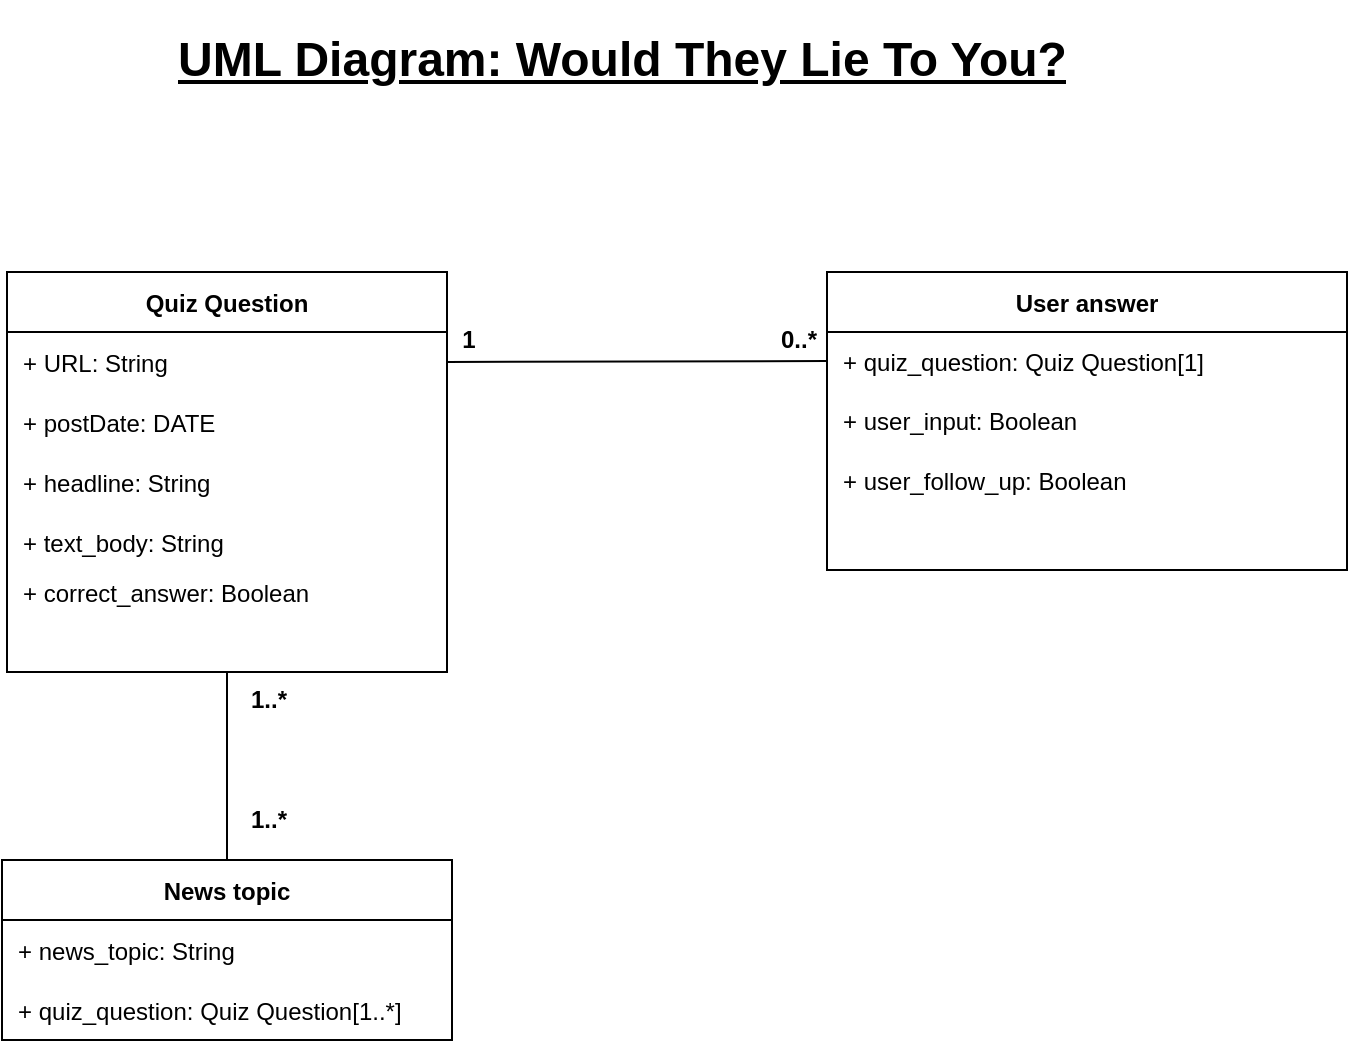 <mxfile version="14.4.8" type="github">
  <diagram name="Page-1" id="c4acf3e9-155e-7222-9cf6-157b1a14988f">
    <mxGraphModel dx="296" dy="726" grid="1" gridSize="10" guides="1" tooltips="1" connect="1" arrows="1" fold="1" page="1" pageScale="1" pageWidth="1000" pageHeight="700" background="#ffffff" math="0" shadow="0">
      <root>
        <mxCell id="0" />
        <mxCell id="1" parent="0" />
        <mxCell id="XYy4_ADjjCEbh8c2QmV2-167" value="User answer" style="shape=table;startSize=30;container=1;collapsible=1;childLayout=tableLayout;fixedRows=1;rowLines=0;fontStyle=1;align=center;resizeLast=1;" vertex="1" parent="1">
          <mxGeometry x="576.5" y="221" width="260" height="149" as="geometry" />
        </mxCell>
        <mxCell id="XYy4_ADjjCEbh8c2QmV2-171" value="" style="shape=partialRectangle;collapsible=0;dropTarget=0;pointerEvents=0;fillColor=none;points=[[0,0.5],[1,0.5]];portConstraint=eastwest;top=0;left=0;right=0;bottom=0;" vertex="1" parent="XYy4_ADjjCEbh8c2QmV2-167">
          <mxGeometry y="30" width="260" height="29" as="geometry" />
        </mxCell>
        <mxCell id="XYy4_ADjjCEbh8c2QmV2-173" value="+ quiz_question: Quiz Question[1]" style="shape=partialRectangle;overflow=hidden;connectable=0;fillColor=none;top=0;left=0;bottom=0;right=0;align=left;spacingLeft=6;" vertex="1" parent="XYy4_ADjjCEbh8c2QmV2-171">
          <mxGeometry width="260" height="29" as="geometry" />
        </mxCell>
        <mxCell id="XYy4_ADjjCEbh8c2QmV2-174" value="" style="shape=partialRectangle;collapsible=0;dropTarget=0;pointerEvents=0;fillColor=none;points=[[0,0.5],[1,0.5]];portConstraint=eastwest;top=0;left=0;right=0;bottom=0;" vertex="1" parent="XYy4_ADjjCEbh8c2QmV2-167">
          <mxGeometry y="59" width="260" height="30" as="geometry" />
        </mxCell>
        <mxCell id="XYy4_ADjjCEbh8c2QmV2-176" value="+ user_input: Boolean" style="shape=partialRectangle;overflow=hidden;connectable=0;fillColor=none;top=0;left=0;bottom=0;right=0;align=left;spacingLeft=6;" vertex="1" parent="XYy4_ADjjCEbh8c2QmV2-174">
          <mxGeometry width="260" height="30" as="geometry" />
        </mxCell>
        <mxCell id="XYy4_ADjjCEbh8c2QmV2-177" value="" style="shape=partialRectangle;collapsible=0;dropTarget=0;pointerEvents=0;fillColor=none;points=[[0,0.5],[1,0.5]];portConstraint=eastwest;top=0;left=0;right=0;bottom=0;" vertex="1" parent="XYy4_ADjjCEbh8c2QmV2-167">
          <mxGeometry y="89" width="260" height="30" as="geometry" />
        </mxCell>
        <mxCell id="XYy4_ADjjCEbh8c2QmV2-179" value="+ user_follow_up: Boolean" style="shape=partialRectangle;overflow=hidden;connectable=0;fillColor=none;top=0;left=0;bottom=0;right=0;align=left;spacingLeft=6;" vertex="1" parent="XYy4_ADjjCEbh8c2QmV2-177">
          <mxGeometry width="260" height="30" as="geometry" />
        </mxCell>
        <mxCell id="XYy4_ADjjCEbh8c2QmV2-180" value="" style="shape=partialRectangle;collapsible=0;dropTarget=0;pointerEvents=0;fillColor=none;points=[[0,0.5],[1,0.5]];portConstraint=eastwest;top=0;left=0;right=0;bottom=0;" vertex="1" parent="XYy4_ADjjCEbh8c2QmV2-167">
          <mxGeometry y="119" width="260" height="30" as="geometry" />
        </mxCell>
        <mxCell id="XYy4_ADjjCEbh8c2QmV2-182" value="" style="shape=partialRectangle;overflow=hidden;connectable=0;fillColor=none;top=0;left=0;bottom=0;right=0;align=left;spacingLeft=6;" vertex="1" parent="XYy4_ADjjCEbh8c2QmV2-180">
          <mxGeometry width="260" height="30" as="geometry" />
        </mxCell>
        <mxCell id="XYy4_ADjjCEbh8c2QmV2-183" value="Quiz Question" style="shape=table;startSize=30;container=1;collapsible=1;childLayout=tableLayout;fixedRows=1;rowLines=0;fontStyle=1;align=center;resizeLast=1;" vertex="1" parent="1">
          <mxGeometry x="166.5" y="221" width="220" height="200" as="geometry">
            <mxRectangle x="70" y="150" width="110" height="30" as="alternateBounds" />
          </mxGeometry>
        </mxCell>
        <mxCell id="XYy4_ADjjCEbh8c2QmV2-187" value="" style="shape=partialRectangle;collapsible=0;dropTarget=0;pointerEvents=0;fillColor=none;points=[[0,0.5],[1,0.5]];portConstraint=eastwest;top=0;left=0;right=0;bottom=0;" vertex="1" parent="XYy4_ADjjCEbh8c2QmV2-183">
          <mxGeometry y="30" width="220" height="30" as="geometry" />
        </mxCell>
        <mxCell id="XYy4_ADjjCEbh8c2QmV2-189" value="+ URL: String" style="shape=partialRectangle;overflow=hidden;connectable=0;fillColor=none;top=0;left=0;bottom=0;right=0;align=left;spacingLeft=6;" vertex="1" parent="XYy4_ADjjCEbh8c2QmV2-187">
          <mxGeometry width="220" height="30" as="geometry" />
        </mxCell>
        <mxCell id="XYy4_ADjjCEbh8c2QmV2-190" value="" style="shape=partialRectangle;collapsible=0;dropTarget=0;pointerEvents=0;fillColor=none;points=[[0,0.5],[1,0.5]];portConstraint=eastwest;top=0;left=0;right=0;bottom=0;" vertex="1" parent="XYy4_ADjjCEbh8c2QmV2-183">
          <mxGeometry y="60" width="220" height="30" as="geometry" />
        </mxCell>
        <mxCell id="XYy4_ADjjCEbh8c2QmV2-192" value="+ postDate: DATE " style="shape=partialRectangle;overflow=hidden;connectable=0;fillColor=none;top=0;left=0;bottom=0;right=0;align=left;spacingLeft=6;" vertex="1" parent="XYy4_ADjjCEbh8c2QmV2-190">
          <mxGeometry width="220" height="30" as="geometry" />
        </mxCell>
        <mxCell id="XYy4_ADjjCEbh8c2QmV2-193" value="" style="shape=partialRectangle;collapsible=0;dropTarget=0;pointerEvents=0;fillColor=none;points=[[0,0.5],[1,0.5]];portConstraint=eastwest;top=0;left=0;right=0;bottom=0;" vertex="1" parent="XYy4_ADjjCEbh8c2QmV2-183">
          <mxGeometry y="90" width="220" height="30" as="geometry" />
        </mxCell>
        <mxCell id="XYy4_ADjjCEbh8c2QmV2-195" value="+ headline: String" style="shape=partialRectangle;overflow=hidden;connectable=0;fillColor=none;top=0;left=0;bottom=0;right=0;align=left;spacingLeft=6;" vertex="1" parent="XYy4_ADjjCEbh8c2QmV2-193">
          <mxGeometry width="220" height="30" as="geometry" />
        </mxCell>
        <mxCell id="XYy4_ADjjCEbh8c2QmV2-196" value="" style="shape=partialRectangle;collapsible=0;dropTarget=0;pointerEvents=0;fillColor=none;points=[[0,0.5],[1,0.5]];portConstraint=eastwest;top=0;left=0;right=0;bottom=0;" vertex="1" parent="XYy4_ADjjCEbh8c2QmV2-183">
          <mxGeometry y="120" width="220" height="30" as="geometry" />
        </mxCell>
        <mxCell id="XYy4_ADjjCEbh8c2QmV2-198" value="+ text_body: String" style="shape=partialRectangle;overflow=hidden;connectable=0;fillColor=none;top=0;left=0;bottom=0;right=0;align=left;spacingLeft=6;" vertex="1" parent="XYy4_ADjjCEbh8c2QmV2-196">
          <mxGeometry width="220" height="30" as="geometry" />
        </mxCell>
        <mxCell id="XYy4_ADjjCEbh8c2QmV2-199" value="" style="shape=partialRectangle;collapsible=0;dropTarget=0;pointerEvents=0;fillColor=none;points=[[0,0.5],[1,0.5]];portConstraint=eastwest;top=0;left=0;right=0;bottom=0;" vertex="1" parent="XYy4_ADjjCEbh8c2QmV2-183">
          <mxGeometry y="150" width="220" height="20" as="geometry" />
        </mxCell>
        <mxCell id="XYy4_ADjjCEbh8c2QmV2-201" value="+ correct_answer: Boolean" style="shape=partialRectangle;overflow=hidden;connectable=0;fillColor=none;top=0;left=0;bottom=0;right=0;align=left;spacingLeft=6;" vertex="1" parent="XYy4_ADjjCEbh8c2QmV2-199">
          <mxGeometry width="220" height="20" as="geometry" />
        </mxCell>
        <mxCell id="XYy4_ADjjCEbh8c2QmV2-202" value="" style="shape=partialRectangle;collapsible=0;dropTarget=0;pointerEvents=0;fillColor=none;points=[[0,0.5],[1,0.5]];portConstraint=eastwest;top=0;left=0;right=0;bottom=0;" vertex="1" parent="XYy4_ADjjCEbh8c2QmV2-183">
          <mxGeometry y="170" width="220" height="30" as="geometry" />
        </mxCell>
        <mxCell id="XYy4_ADjjCEbh8c2QmV2-204" value="" style="shape=partialRectangle;overflow=hidden;connectable=0;fillColor=none;top=0;left=0;bottom=0;right=0;align=left;spacingLeft=6;labelBorderColor=#000000;perimeterSpacing=0;strokeWidth=2;" vertex="1" parent="XYy4_ADjjCEbh8c2QmV2-202">
          <mxGeometry width="220" height="30" as="geometry" />
        </mxCell>
        <mxCell id="XYy4_ADjjCEbh8c2QmV2-208" value="News topic" style="shape=table;startSize=30;container=1;collapsible=1;childLayout=tableLayout;fixedRows=1;rowLines=0;fontStyle=1;align=center;resizeLast=1;" vertex="1" parent="1">
          <mxGeometry x="164" y="515" width="225" height="90" as="geometry" />
        </mxCell>
        <mxCell id="XYy4_ADjjCEbh8c2QmV2-212" value="" style="shape=partialRectangle;collapsible=0;dropTarget=0;pointerEvents=0;fillColor=none;points=[[0,0.5],[1,0.5]];portConstraint=eastwest;top=0;left=0;right=0;bottom=0;" vertex="1" parent="XYy4_ADjjCEbh8c2QmV2-208">
          <mxGeometry y="30" width="225" height="30" as="geometry" />
        </mxCell>
        <mxCell id="XYy4_ADjjCEbh8c2QmV2-214" value="+ news_topic: String" style="shape=partialRectangle;overflow=hidden;connectable=0;fillColor=none;top=0;left=0;bottom=0;right=0;align=left;spacingLeft=6;" vertex="1" parent="XYy4_ADjjCEbh8c2QmV2-212">
          <mxGeometry width="225" height="30" as="geometry" />
        </mxCell>
        <mxCell id="XYy4_ADjjCEbh8c2QmV2-261" style="shape=partialRectangle;collapsible=0;dropTarget=0;pointerEvents=0;fillColor=none;points=[[0,0.5],[1,0.5]];portConstraint=eastwest;top=0;left=0;right=0;bottom=0;" vertex="1" parent="XYy4_ADjjCEbh8c2QmV2-208">
          <mxGeometry y="60" width="225" height="30" as="geometry" />
        </mxCell>
        <mxCell id="XYy4_ADjjCEbh8c2QmV2-262" value="+ quiz_question: Quiz Question[1..*]" style="shape=partialRectangle;overflow=hidden;connectable=0;fillColor=none;top=0;left=0;bottom=0;right=0;align=left;spacingLeft=6;labelBorderColor=none;perimeterSpacing=0;spacingTop=0;strokeColor=none;" vertex="1" parent="XYy4_ADjjCEbh8c2QmV2-261">
          <mxGeometry width="225" height="30" as="geometry" />
        </mxCell>
        <mxCell id="XYy4_ADjjCEbh8c2QmV2-245" value="&lt;h1&gt;&lt;span&gt;UML Diagram: Would They Lie To You?&lt;/span&gt;&lt;/h1&gt;&lt;h1&gt;&lt;br&gt;&lt;/h1&gt;" style="text;html=1;strokeColor=none;fillColor=none;spacing=5;spacingTop=-20;whiteSpace=wrap;overflow=hidden;rounded=0;fontStyle=4" vertex="1" parent="1">
          <mxGeometry x="246.5" y="95" width="490" height="60" as="geometry" />
        </mxCell>
        <mxCell id="XYy4_ADjjCEbh8c2QmV2-252" value="" style="endArrow=none;html=1;entryX=0;entryY=0.5;entryDx=0;entryDy=0;exitX=1;exitY=0.5;exitDx=0;exitDy=0;" edge="1" parent="1" source="XYy4_ADjjCEbh8c2QmV2-187" target="XYy4_ADjjCEbh8c2QmV2-171">
          <mxGeometry width="50" height="50" relative="1" as="geometry">
            <mxPoint x="386.5" y="275" as="sourcePoint" />
            <mxPoint x="576.5" y="275" as="targetPoint" />
            <Array as="points" />
          </mxGeometry>
        </mxCell>
        <mxCell id="XYy4_ADjjCEbh8c2QmV2-253" value="1" style="text;html=1;align=center;verticalAlign=middle;resizable=0;points=[];autosize=1;fontStyle=1" vertex="1" parent="1">
          <mxGeometry x="386.5" y="245" width="20" height="20" as="geometry" />
        </mxCell>
        <mxCell id="XYy4_ADjjCEbh8c2QmV2-254" value="0..*" style="text;html=1;align=center;verticalAlign=middle;resizable=0;points=[];autosize=1;fontStyle=1" vertex="1" parent="1">
          <mxGeometry x="546.5" y="245" width="30" height="20" as="geometry" />
        </mxCell>
        <mxCell id="XYy4_ADjjCEbh8c2QmV2-256" value="" style="endArrow=none;html=1;exitX=0.5;exitY=0;exitDx=0;exitDy=0;" edge="1" parent="1" source="XYy4_ADjjCEbh8c2QmV2-208">
          <mxGeometry width="50" height="50" relative="1" as="geometry">
            <mxPoint x="226.5" y="471" as="sourcePoint" />
            <mxPoint x="276.5" y="421" as="targetPoint" />
          </mxGeometry>
        </mxCell>
        <mxCell id="XYy4_ADjjCEbh8c2QmV2-257" value="1..*" style="text;html=1;align=center;verticalAlign=middle;resizable=0;points=[];autosize=1;fontStyle=1" vertex="1" parent="1">
          <mxGeometry x="281.5" y="425" width="30" height="20" as="geometry" />
        </mxCell>
        <mxCell id="XYy4_ADjjCEbh8c2QmV2-260" value="1..*" style="text;html=1;align=center;verticalAlign=middle;resizable=0;points=[];autosize=1;fontStyle=1" vertex="1" parent="1">
          <mxGeometry x="281.5" y="485" width="30" height="20" as="geometry" />
        </mxCell>
      </root>
    </mxGraphModel>
  </diagram>
</mxfile>
